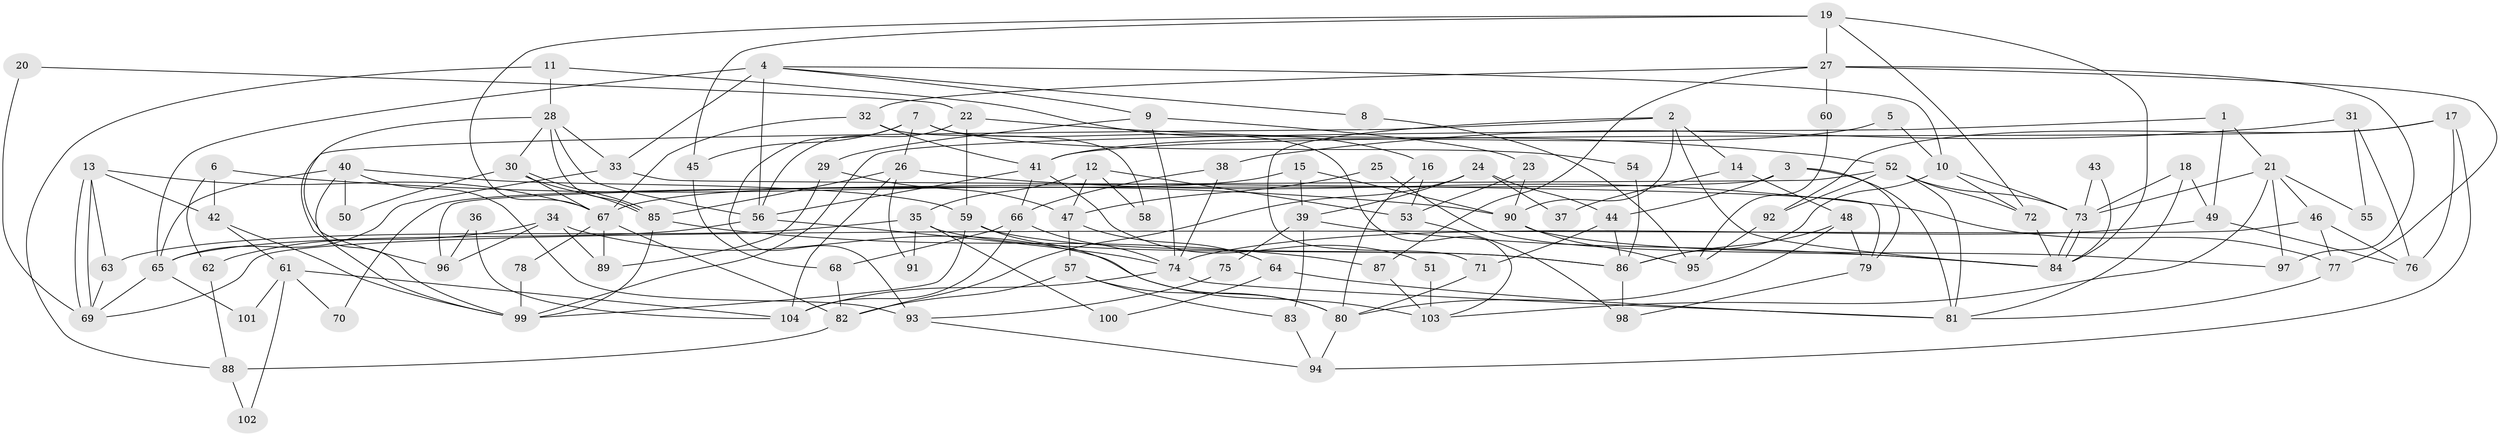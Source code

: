 // Generated by graph-tools (version 1.1) at 2025/26/03/09/25 03:26:09]
// undirected, 104 vertices, 208 edges
graph export_dot {
graph [start="1"]
  node [color=gray90,style=filled];
  1;
  2;
  3;
  4;
  5;
  6;
  7;
  8;
  9;
  10;
  11;
  12;
  13;
  14;
  15;
  16;
  17;
  18;
  19;
  20;
  21;
  22;
  23;
  24;
  25;
  26;
  27;
  28;
  29;
  30;
  31;
  32;
  33;
  34;
  35;
  36;
  37;
  38;
  39;
  40;
  41;
  42;
  43;
  44;
  45;
  46;
  47;
  48;
  49;
  50;
  51;
  52;
  53;
  54;
  55;
  56;
  57;
  58;
  59;
  60;
  61;
  62;
  63;
  64;
  65;
  66;
  67;
  68;
  69;
  70;
  71;
  72;
  73;
  74;
  75;
  76;
  77;
  78;
  79;
  80;
  81;
  82;
  83;
  84;
  85;
  86;
  87;
  88;
  89;
  90;
  91;
  92;
  93;
  94;
  95;
  96;
  97;
  98;
  99;
  100;
  101;
  102;
  103;
  104;
  1 -- 99;
  1 -- 21;
  1 -- 49;
  2 -- 84;
  2 -- 99;
  2 -- 14;
  2 -- 71;
  2 -- 90;
  3 -- 79;
  3 -- 81;
  3 -- 44;
  3 -- 70;
  4 -- 56;
  4 -- 10;
  4 -- 8;
  4 -- 9;
  4 -- 33;
  4 -- 65;
  5 -- 41;
  5 -- 10;
  6 -- 90;
  6 -- 42;
  6 -- 62;
  7 -- 103;
  7 -- 26;
  7 -- 45;
  7 -- 54;
  7 -- 93;
  8 -- 95;
  9 -- 74;
  9 -- 23;
  9 -- 29;
  10 -- 72;
  10 -- 73;
  10 -- 86;
  11 -- 88;
  11 -- 28;
  11 -- 16;
  12 -- 35;
  12 -- 53;
  12 -- 47;
  12 -- 58;
  13 -- 67;
  13 -- 69;
  13 -- 69;
  13 -- 42;
  13 -- 63;
  14 -- 48;
  14 -- 37;
  15 -- 67;
  15 -- 90;
  15 -- 39;
  16 -- 53;
  16 -- 80;
  17 -- 94;
  17 -- 41;
  17 -- 76;
  17 -- 92;
  18 -- 49;
  18 -- 73;
  18 -- 81;
  19 -- 67;
  19 -- 84;
  19 -- 27;
  19 -- 45;
  19 -- 72;
  20 -- 22;
  20 -- 69;
  21 -- 46;
  21 -- 73;
  21 -- 55;
  21 -- 97;
  21 -- 103;
  22 -- 56;
  22 -- 52;
  22 -- 59;
  23 -- 90;
  23 -- 53;
  24 -- 44;
  24 -- 39;
  24 -- 37;
  24 -- 82;
  25 -- 47;
  25 -- 84;
  26 -- 77;
  26 -- 85;
  26 -- 91;
  26 -- 104;
  27 -- 77;
  27 -- 32;
  27 -- 60;
  27 -- 87;
  27 -- 97;
  28 -- 33;
  28 -- 56;
  28 -- 30;
  28 -- 85;
  28 -- 96;
  29 -- 47;
  29 -- 89;
  30 -- 85;
  30 -- 85;
  30 -- 50;
  30 -- 67;
  31 -- 38;
  31 -- 76;
  31 -- 55;
  32 -- 67;
  32 -- 41;
  32 -- 58;
  33 -- 65;
  33 -- 79;
  34 -- 89;
  34 -- 103;
  34 -- 62;
  34 -- 96;
  35 -- 86;
  35 -- 63;
  35 -- 91;
  35 -- 100;
  36 -- 96;
  36 -- 104;
  38 -- 66;
  38 -- 74;
  39 -- 83;
  39 -- 75;
  39 -- 84;
  40 -- 59;
  40 -- 99;
  40 -- 50;
  40 -- 65;
  40 -- 93;
  41 -- 56;
  41 -- 51;
  41 -- 66;
  42 -- 99;
  42 -- 61;
  43 -- 73;
  43 -- 84;
  44 -- 71;
  44 -- 86;
  45 -- 68;
  46 -- 76;
  46 -- 69;
  46 -- 77;
  47 -- 57;
  47 -- 64;
  48 -- 80;
  48 -- 86;
  48 -- 79;
  49 -- 74;
  49 -- 76;
  51 -- 103;
  52 -- 96;
  52 -- 72;
  52 -- 73;
  52 -- 81;
  52 -- 92;
  53 -- 98;
  54 -- 86;
  56 -- 65;
  56 -- 74;
  57 -- 82;
  57 -- 80;
  57 -- 83;
  59 -- 86;
  59 -- 80;
  59 -- 99;
  60 -- 95;
  61 -- 104;
  61 -- 70;
  61 -- 101;
  61 -- 102;
  62 -- 88;
  63 -- 69;
  64 -- 81;
  64 -- 100;
  65 -- 69;
  65 -- 101;
  66 -- 104;
  66 -- 68;
  66 -- 74;
  67 -- 82;
  67 -- 78;
  67 -- 89;
  68 -- 82;
  71 -- 80;
  72 -- 84;
  73 -- 84;
  73 -- 84;
  74 -- 81;
  74 -- 104;
  75 -- 93;
  77 -- 81;
  78 -- 99;
  79 -- 98;
  80 -- 94;
  82 -- 88;
  83 -- 94;
  85 -- 87;
  85 -- 99;
  86 -- 98;
  87 -- 103;
  88 -- 102;
  90 -- 97;
  90 -- 95;
  92 -- 95;
  93 -- 94;
}
